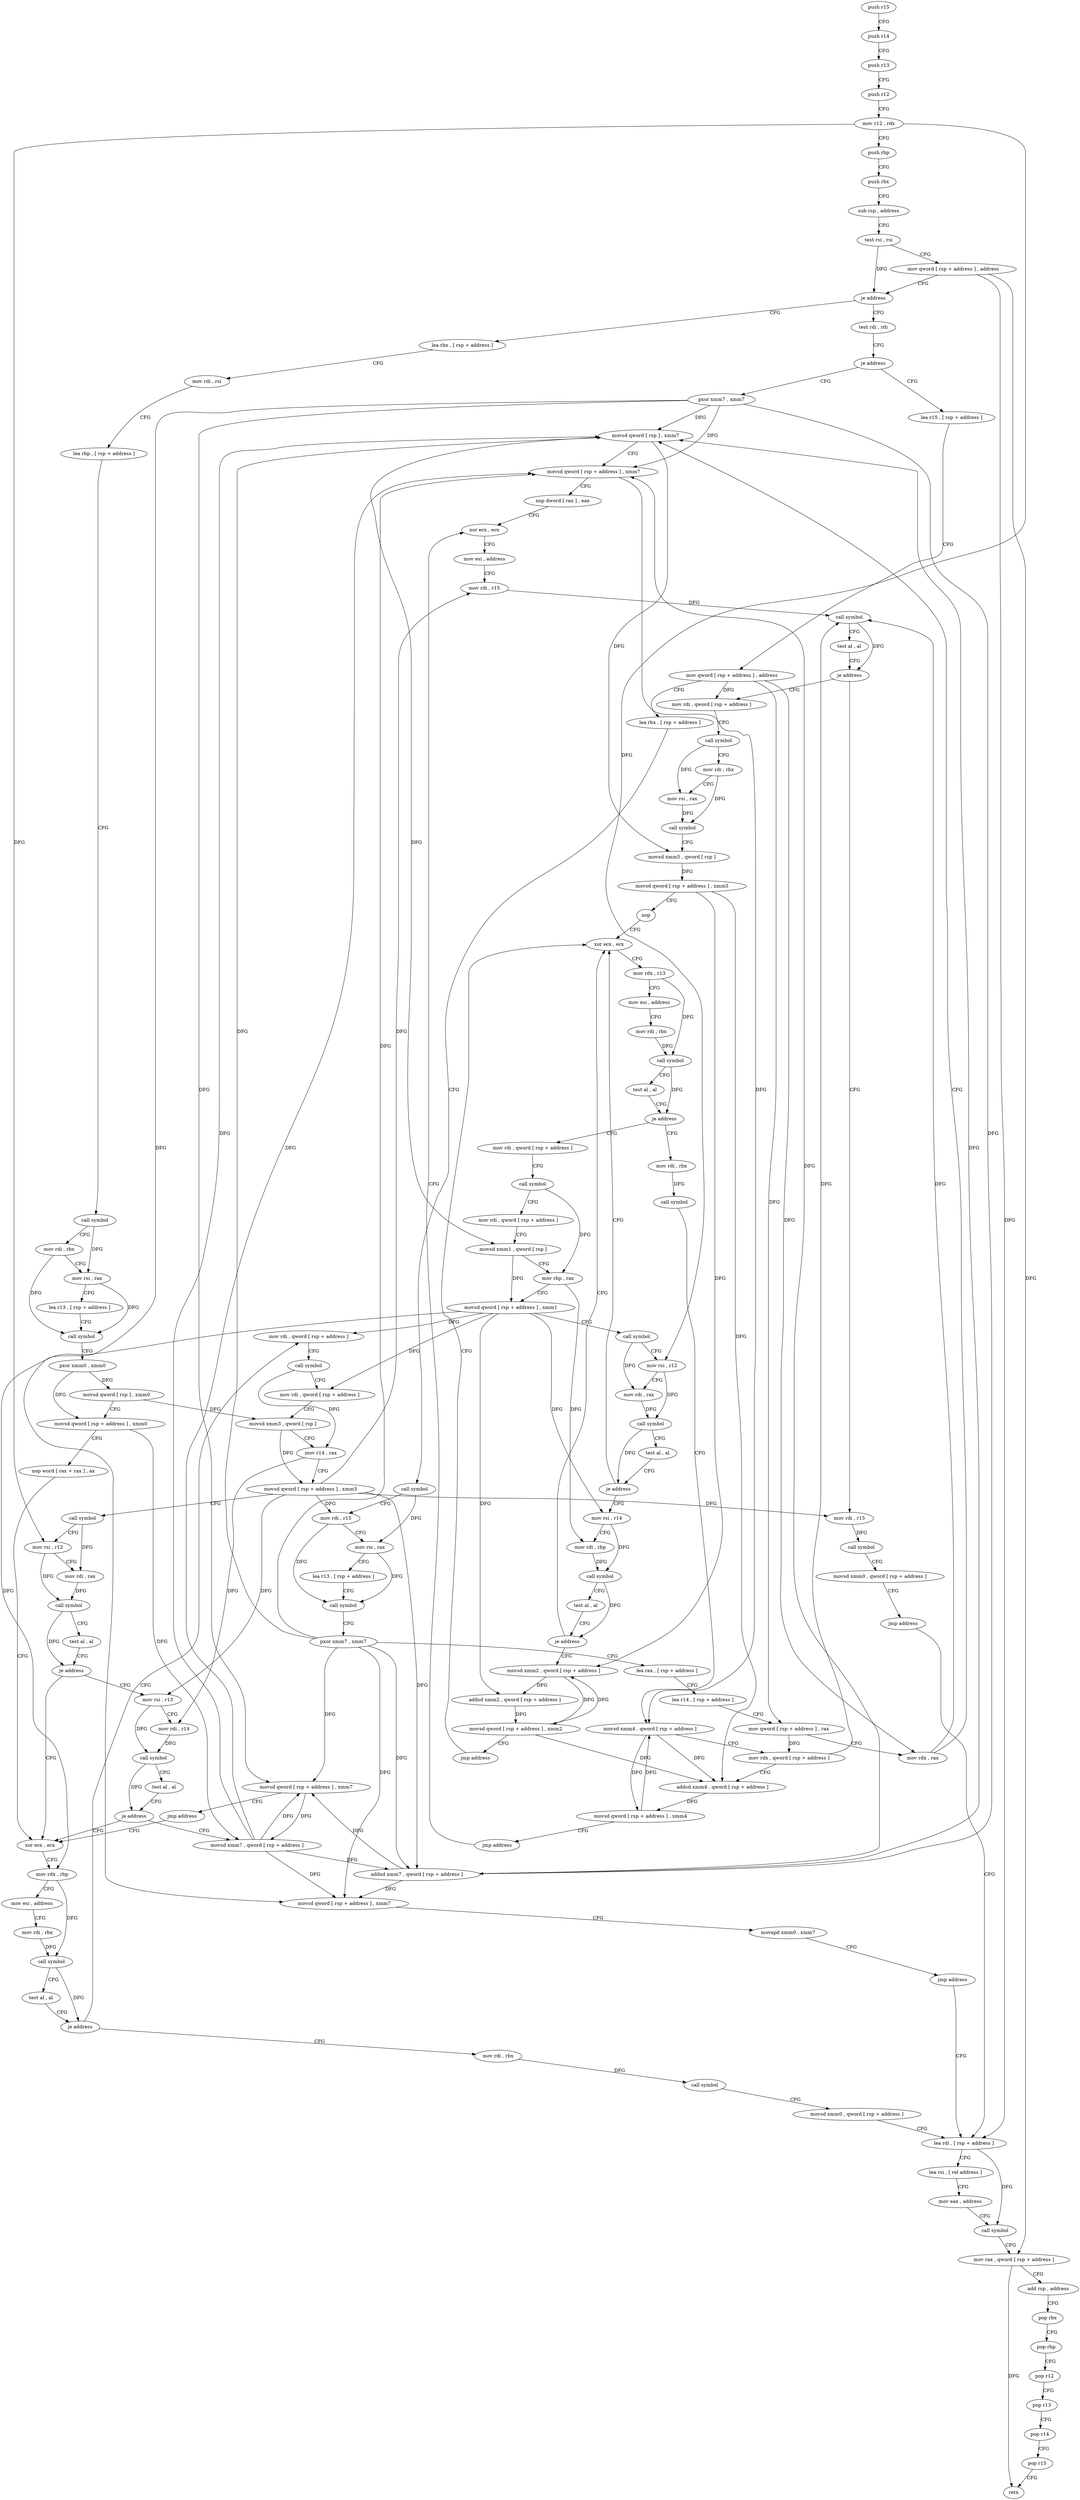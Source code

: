 digraph "func" {
"163072" [label = "push r15" ]
"163074" [label = "push r14" ]
"163076" [label = "push r13" ]
"163078" [label = "push r12" ]
"163080" [label = "mov r12 , rdx" ]
"163083" [label = "push rbp" ]
"163084" [label = "push rbx" ]
"163085" [label = "sub rsp , address" ]
"163092" [label = "test rsi , rsi" ]
"163095" [label = "mov qword [ rsp + address ] , address" ]
"163104" [label = "je address" ]
"163344" [label = "test rdi , rdi" ]
"163110" [label = "lea rbx , [ rsp + address ]" ]
"163347" [label = "je address" ]
"163655" [label = "pxor xmm7 , xmm7" ]
"163353" [label = "lea r15 , [ rsp + address ]" ]
"163118" [label = "mov rdi , rsi" ]
"163121" [label = "lea rbp , [ rsp + address ]" ]
"163126" [label = "call symbol" ]
"163131" [label = "mov rdi , rbx" ]
"163134" [label = "mov rsi , rax" ]
"163137" [label = "lea r13 , [ rsp + address ]" ]
"163142" [label = "call symbol" ]
"163147" [label = "pxor xmm0 , xmm0" ]
"163151" [label = "movsd qword [ rsp ] , xmm0" ]
"163156" [label = "movsd qword [ rsp + address ] , xmm0" ]
"163162" [label = "nop word [ rax + rax ] , ax" ]
"163168" [label = "xor ecx , ecx" ]
"163659" [label = "movsd qword [ rsp + address ] , xmm7" ]
"163665" [label = "movapd xmm0 , xmm7" ]
"163669" [label = "jmp address" ]
"163294" [label = "lea rdi , [ rsp + address ]" ]
"163358" [label = "mov qword [ rsp + address ] , address" ]
"163367" [label = "lea rbx , [ rsp + address ]" ]
"163375" [label = "call symbol" ]
"163380" [label = "mov rdi , r15" ]
"163383" [label = "mov rsi , rax" ]
"163386" [label = "lea r13 , [ rsp + address ]" ]
"163391" [label = "call symbol" ]
"163396" [label = "pxor xmm7 , xmm7" ]
"163400" [label = "lea rax , [ rsp + address ]" ]
"163405" [label = "lea r14 , [ rsp + address ]" ]
"163410" [label = "mov qword [ rsp + address ] , rax" ]
"163415" [label = "mov rdx , rax" ]
"163418" [label = "movsd qword [ rsp ] , xmm7" ]
"163423" [label = "movsd qword [ rsp + address ] , xmm7" ]
"163429" [label = "nop dword [ rax ] , eax" ]
"163432" [label = "xor ecx , ecx" ]
"163280" [label = "mov rdi , rbx" ]
"163283" [label = "call symbol" ]
"163288" [label = "movsd xmm0 , qword [ rsp + address ]" ]
"163190" [label = "mov rdi , qword [ rsp + address ]" ]
"163195" [label = "call symbol" ]
"163200" [label = "mov rdi , qword [ rsp + address ]" ]
"163205" [label = "movsd xmm3 , qword [ rsp ]" ]
"163210" [label = "mov r14 , rax" ]
"163213" [label = "movsd qword [ rsp + address ] , xmm3" ]
"163219" [label = "call symbol" ]
"163224" [label = "mov rsi , r12" ]
"163227" [label = "mov rdi , rax" ]
"163230" [label = "call symbol" ]
"163235" [label = "test al , al" ]
"163237" [label = "je address" ]
"163239" [label = "mov rsi , r13" ]
"163299" [label = "lea rsi , [ rel address ]" ]
"163306" [label = "mov eax , address" ]
"163311" [label = "call symbol" ]
"163316" [label = "mov rax , qword [ rsp + address ]" ]
"163321" [label = "add rsp , address" ]
"163328" [label = "pop rbx" ]
"163329" [label = "pop rbp" ]
"163330" [label = "pop r12" ]
"163332" [label = "pop r13" ]
"163334" [label = "pop r14" ]
"163336" [label = "pop r15" ]
"163338" [label = "retn" ]
"163636" [label = "mov rdi , r15" ]
"163639" [label = "call symbol" ]
"163644" [label = "movsd xmm0 , qword [ rsp + address ]" ]
"163650" [label = "jmp address" ]
"163455" [label = "mov rdi , qword [ rsp + address ]" ]
"163460" [label = "call symbol" ]
"163465" [label = "mov rdi , rbx" ]
"163468" [label = "mov rsi , rax" ]
"163471" [label = "call symbol" ]
"163476" [label = "movsd xmm5 , qword [ rsp ]" ]
"163481" [label = "movsd qword [ rsp + address ] , xmm5" ]
"163487" [label = "nop" ]
"163488" [label = "xor ecx , ecx" ]
"163170" [label = "mov rdx , rbp" ]
"163173" [label = "mov esi , address" ]
"163178" [label = "mov rdi , rbx" ]
"163181" [label = "call symbol" ]
"163186" [label = "test al , al" ]
"163188" [label = "je address" ]
"163242" [label = "mov rdi , r14" ]
"163245" [label = "call symbol" ]
"163250" [label = "test al , al" ]
"163252" [label = "je address" ]
"163254" [label = "movsd xmm7 , qword [ rsp + address ]" ]
"163600" [label = "mov rdi , rbx" ]
"163603" [label = "call symbol" ]
"163608" [label = "movsd xmm4 , qword [ rsp + address ]" ]
"163614" [label = "mov rdx , qword [ rsp + address ]" ]
"163619" [label = "addsd xmm4 , qword [ rsp + address ]" ]
"163625" [label = "movsd qword [ rsp + address ] , xmm4" ]
"163631" [label = "jmp address" ]
"163510" [label = "mov rdi , qword [ rsp + address ]" ]
"163515" [label = "call symbol" ]
"163520" [label = "mov rdi , qword [ rsp + address ]" ]
"163525" [label = "movsd xmm1 , qword [ rsp ]" ]
"163530" [label = "mov rbp , rax" ]
"163533" [label = "movsd qword [ rsp + address ] , xmm1" ]
"163539" [label = "call symbol" ]
"163544" [label = "mov rsi , r12" ]
"163547" [label = "mov rdi , rax" ]
"163550" [label = "call symbol" ]
"163555" [label = "test al , al" ]
"163557" [label = "je address" ]
"163559" [label = "mov rsi , r14" ]
"163260" [label = "addsd xmm7 , qword [ rsp + address ]" ]
"163266" [label = "movsd qword [ rsp + address ] , xmm7" ]
"163272" [label = "jmp address" ]
"163434" [label = "mov esi , address" ]
"163439" [label = "mov rdi , r15" ]
"163442" [label = "call symbol" ]
"163447" [label = "test al , al" ]
"163449" [label = "je address" ]
"163490" [label = "mov rdx , r13" ]
"163493" [label = "mov esi , address" ]
"163498" [label = "mov rdi , rbx" ]
"163501" [label = "call symbol" ]
"163506" [label = "test al , al" ]
"163508" [label = "je address" ]
"163562" [label = "mov rdi , rbp" ]
"163565" [label = "call symbol" ]
"163570" [label = "test al , al" ]
"163572" [label = "je address" ]
"163574" [label = "movsd xmm2 , qword [ rsp + address ]" ]
"163580" [label = "addsd xmm2 , qword [ rsp + address ]" ]
"163586" [label = "movsd qword [ rsp + address ] , xmm2" ]
"163592" [label = "jmp address" ]
"163072" -> "163074" [ label = "CFG" ]
"163074" -> "163076" [ label = "CFG" ]
"163076" -> "163078" [ label = "CFG" ]
"163078" -> "163080" [ label = "CFG" ]
"163080" -> "163083" [ label = "CFG" ]
"163080" -> "163224" [ label = "DFG" ]
"163080" -> "163544" [ label = "DFG" ]
"163083" -> "163084" [ label = "CFG" ]
"163084" -> "163085" [ label = "CFG" ]
"163085" -> "163092" [ label = "CFG" ]
"163092" -> "163095" [ label = "CFG" ]
"163092" -> "163104" [ label = "DFG" ]
"163095" -> "163104" [ label = "CFG" ]
"163095" -> "163316" [ label = "DFG" ]
"163095" -> "163294" [ label = "DFG" ]
"163104" -> "163344" [ label = "CFG" ]
"163104" -> "163110" [ label = "CFG" ]
"163344" -> "163347" [ label = "CFG" ]
"163110" -> "163118" [ label = "CFG" ]
"163347" -> "163655" [ label = "CFG" ]
"163347" -> "163353" [ label = "CFG" ]
"163655" -> "163659" [ label = "DFG" ]
"163655" -> "163418" [ label = "DFG" ]
"163655" -> "163423" [ label = "DFG" ]
"163655" -> "163260" [ label = "DFG" ]
"163655" -> "163266" [ label = "DFG" ]
"163353" -> "163358" [ label = "CFG" ]
"163118" -> "163121" [ label = "CFG" ]
"163121" -> "163126" [ label = "CFG" ]
"163126" -> "163131" [ label = "CFG" ]
"163126" -> "163134" [ label = "DFG" ]
"163131" -> "163134" [ label = "CFG" ]
"163131" -> "163142" [ label = "DFG" ]
"163134" -> "163137" [ label = "CFG" ]
"163134" -> "163142" [ label = "DFG" ]
"163137" -> "163142" [ label = "CFG" ]
"163142" -> "163147" [ label = "CFG" ]
"163147" -> "163151" [ label = "DFG" ]
"163147" -> "163156" [ label = "DFG" ]
"163151" -> "163156" [ label = "CFG" ]
"163151" -> "163205" [ label = "DFG" ]
"163156" -> "163162" [ label = "CFG" ]
"163156" -> "163254" [ label = "DFG" ]
"163162" -> "163168" [ label = "CFG" ]
"163168" -> "163170" [ label = "CFG" ]
"163659" -> "163665" [ label = "CFG" ]
"163665" -> "163669" [ label = "CFG" ]
"163669" -> "163294" [ label = "CFG" ]
"163294" -> "163299" [ label = "CFG" ]
"163294" -> "163311" [ label = "DFG" ]
"163358" -> "163367" [ label = "CFG" ]
"163358" -> "163455" [ label = "DFG" ]
"163358" -> "163410" [ label = "DFG" ]
"163358" -> "163415" [ label = "DFG" ]
"163367" -> "163375" [ label = "CFG" ]
"163375" -> "163380" [ label = "CFG" ]
"163375" -> "163383" [ label = "DFG" ]
"163380" -> "163383" [ label = "CFG" ]
"163380" -> "163391" [ label = "DFG" ]
"163383" -> "163386" [ label = "CFG" ]
"163383" -> "163391" [ label = "DFG" ]
"163386" -> "163391" [ label = "CFG" ]
"163391" -> "163396" [ label = "CFG" ]
"163396" -> "163400" [ label = "CFG" ]
"163396" -> "163659" [ label = "DFG" ]
"163396" -> "163418" [ label = "DFG" ]
"163396" -> "163423" [ label = "DFG" ]
"163396" -> "163260" [ label = "DFG" ]
"163396" -> "163266" [ label = "DFG" ]
"163400" -> "163405" [ label = "CFG" ]
"163405" -> "163410" [ label = "CFG" ]
"163410" -> "163415" [ label = "CFG" ]
"163410" -> "163614" [ label = "DFG" ]
"163415" -> "163418" [ label = "CFG" ]
"163415" -> "163442" [ label = "DFG" ]
"163418" -> "163423" [ label = "CFG" ]
"163418" -> "163476" [ label = "DFG" ]
"163418" -> "163525" [ label = "DFG" ]
"163423" -> "163429" [ label = "CFG" ]
"163423" -> "163608" [ label = "DFG" ]
"163429" -> "163432" [ label = "CFG" ]
"163432" -> "163434" [ label = "CFG" ]
"163280" -> "163283" [ label = "DFG" ]
"163283" -> "163288" [ label = "CFG" ]
"163288" -> "163294" [ label = "CFG" ]
"163190" -> "163195" [ label = "CFG" ]
"163195" -> "163200" [ label = "CFG" ]
"163195" -> "163210" [ label = "DFG" ]
"163200" -> "163205" [ label = "CFG" ]
"163205" -> "163210" [ label = "CFG" ]
"163205" -> "163213" [ label = "DFG" ]
"163210" -> "163213" [ label = "CFG" ]
"163210" -> "163242" [ label = "DFG" ]
"163213" -> "163219" [ label = "CFG" ]
"163213" -> "163380" [ label = "DFG" ]
"163213" -> "163439" [ label = "DFG" ]
"163213" -> "163260" [ label = "DFG" ]
"163213" -> "163636" [ label = "DFG" ]
"163213" -> "163239" [ label = "DFG" ]
"163219" -> "163224" [ label = "CFG" ]
"163219" -> "163227" [ label = "DFG" ]
"163224" -> "163227" [ label = "CFG" ]
"163224" -> "163230" [ label = "DFG" ]
"163227" -> "163230" [ label = "DFG" ]
"163230" -> "163235" [ label = "CFG" ]
"163230" -> "163237" [ label = "DFG" ]
"163235" -> "163237" [ label = "CFG" ]
"163237" -> "163168" [ label = "CFG" ]
"163237" -> "163239" [ label = "CFG" ]
"163239" -> "163242" [ label = "CFG" ]
"163239" -> "163245" [ label = "DFG" ]
"163299" -> "163306" [ label = "CFG" ]
"163306" -> "163311" [ label = "CFG" ]
"163311" -> "163316" [ label = "CFG" ]
"163316" -> "163321" [ label = "CFG" ]
"163316" -> "163338" [ label = "DFG" ]
"163321" -> "163328" [ label = "CFG" ]
"163328" -> "163329" [ label = "CFG" ]
"163329" -> "163330" [ label = "CFG" ]
"163330" -> "163332" [ label = "CFG" ]
"163332" -> "163334" [ label = "CFG" ]
"163334" -> "163336" [ label = "CFG" ]
"163336" -> "163338" [ label = "CFG" ]
"163636" -> "163639" [ label = "DFG" ]
"163639" -> "163644" [ label = "CFG" ]
"163644" -> "163650" [ label = "CFG" ]
"163650" -> "163294" [ label = "CFG" ]
"163455" -> "163460" [ label = "CFG" ]
"163460" -> "163465" [ label = "CFG" ]
"163460" -> "163468" [ label = "DFG" ]
"163465" -> "163468" [ label = "CFG" ]
"163465" -> "163471" [ label = "DFG" ]
"163468" -> "163471" [ label = "DFG" ]
"163471" -> "163476" [ label = "CFG" ]
"163476" -> "163481" [ label = "DFG" ]
"163481" -> "163487" [ label = "CFG" ]
"163481" -> "163619" [ label = "DFG" ]
"163481" -> "163574" [ label = "DFG" ]
"163487" -> "163488" [ label = "CFG" ]
"163488" -> "163490" [ label = "CFG" ]
"163170" -> "163173" [ label = "CFG" ]
"163170" -> "163181" [ label = "DFG" ]
"163173" -> "163178" [ label = "CFG" ]
"163178" -> "163181" [ label = "DFG" ]
"163181" -> "163186" [ label = "CFG" ]
"163181" -> "163188" [ label = "DFG" ]
"163186" -> "163188" [ label = "CFG" ]
"163188" -> "163280" [ label = "CFG" ]
"163188" -> "163190" [ label = "CFG" ]
"163242" -> "163245" [ label = "DFG" ]
"163245" -> "163250" [ label = "CFG" ]
"163245" -> "163252" [ label = "DFG" ]
"163250" -> "163252" [ label = "CFG" ]
"163252" -> "163168" [ label = "CFG" ]
"163252" -> "163254" [ label = "CFG" ]
"163254" -> "163260" [ label = "DFG" ]
"163254" -> "163659" [ label = "DFG" ]
"163254" -> "163418" [ label = "DFG" ]
"163254" -> "163423" [ label = "DFG" ]
"163254" -> "163266" [ label = "DFG" ]
"163600" -> "163603" [ label = "DFG" ]
"163603" -> "163608" [ label = "CFG" ]
"163608" -> "163614" [ label = "CFG" ]
"163608" -> "163619" [ label = "DFG" ]
"163608" -> "163625" [ label = "DFG" ]
"163614" -> "163619" [ label = "CFG" ]
"163614" -> "163442" [ label = "DFG" ]
"163619" -> "163625" [ label = "DFG" ]
"163625" -> "163631" [ label = "CFG" ]
"163625" -> "163608" [ label = "DFG" ]
"163631" -> "163432" [ label = "CFG" ]
"163510" -> "163515" [ label = "CFG" ]
"163515" -> "163520" [ label = "CFG" ]
"163515" -> "163530" [ label = "DFG" ]
"163520" -> "163525" [ label = "CFG" ]
"163525" -> "163530" [ label = "CFG" ]
"163525" -> "163533" [ label = "DFG" ]
"163530" -> "163533" [ label = "CFG" ]
"163530" -> "163562" [ label = "DFG" ]
"163533" -> "163539" [ label = "CFG" ]
"163533" -> "163170" [ label = "DFG" ]
"163533" -> "163190" [ label = "DFG" ]
"163533" -> "163200" [ label = "DFG" ]
"163533" -> "163580" [ label = "DFG" ]
"163533" -> "163559" [ label = "DFG" ]
"163539" -> "163544" [ label = "CFG" ]
"163539" -> "163547" [ label = "DFG" ]
"163544" -> "163547" [ label = "CFG" ]
"163544" -> "163550" [ label = "DFG" ]
"163547" -> "163550" [ label = "DFG" ]
"163550" -> "163555" [ label = "CFG" ]
"163550" -> "163557" [ label = "DFG" ]
"163555" -> "163557" [ label = "CFG" ]
"163557" -> "163488" [ label = "CFG" ]
"163557" -> "163559" [ label = "CFG" ]
"163559" -> "163562" [ label = "CFG" ]
"163559" -> "163565" [ label = "DFG" ]
"163260" -> "163266" [ label = "DFG" ]
"163260" -> "163659" [ label = "DFG" ]
"163260" -> "163418" [ label = "DFG" ]
"163260" -> "163423" [ label = "DFG" ]
"163266" -> "163272" [ label = "CFG" ]
"163266" -> "163254" [ label = "DFG" ]
"163272" -> "163168" [ label = "CFG" ]
"163434" -> "163439" [ label = "CFG" ]
"163439" -> "163442" [ label = "DFG" ]
"163442" -> "163447" [ label = "CFG" ]
"163442" -> "163449" [ label = "DFG" ]
"163447" -> "163449" [ label = "CFG" ]
"163449" -> "163636" [ label = "CFG" ]
"163449" -> "163455" [ label = "CFG" ]
"163490" -> "163493" [ label = "CFG" ]
"163490" -> "163501" [ label = "DFG" ]
"163493" -> "163498" [ label = "CFG" ]
"163498" -> "163501" [ label = "DFG" ]
"163501" -> "163506" [ label = "CFG" ]
"163501" -> "163508" [ label = "DFG" ]
"163506" -> "163508" [ label = "CFG" ]
"163508" -> "163600" [ label = "CFG" ]
"163508" -> "163510" [ label = "CFG" ]
"163562" -> "163565" [ label = "DFG" ]
"163565" -> "163570" [ label = "CFG" ]
"163565" -> "163572" [ label = "DFG" ]
"163570" -> "163572" [ label = "CFG" ]
"163572" -> "163488" [ label = "CFG" ]
"163572" -> "163574" [ label = "CFG" ]
"163574" -> "163580" [ label = "DFG" ]
"163574" -> "163586" [ label = "DFG" ]
"163580" -> "163586" [ label = "DFG" ]
"163586" -> "163592" [ label = "CFG" ]
"163586" -> "163619" [ label = "DFG" ]
"163586" -> "163574" [ label = "DFG" ]
"163592" -> "163488" [ label = "CFG" ]
}
